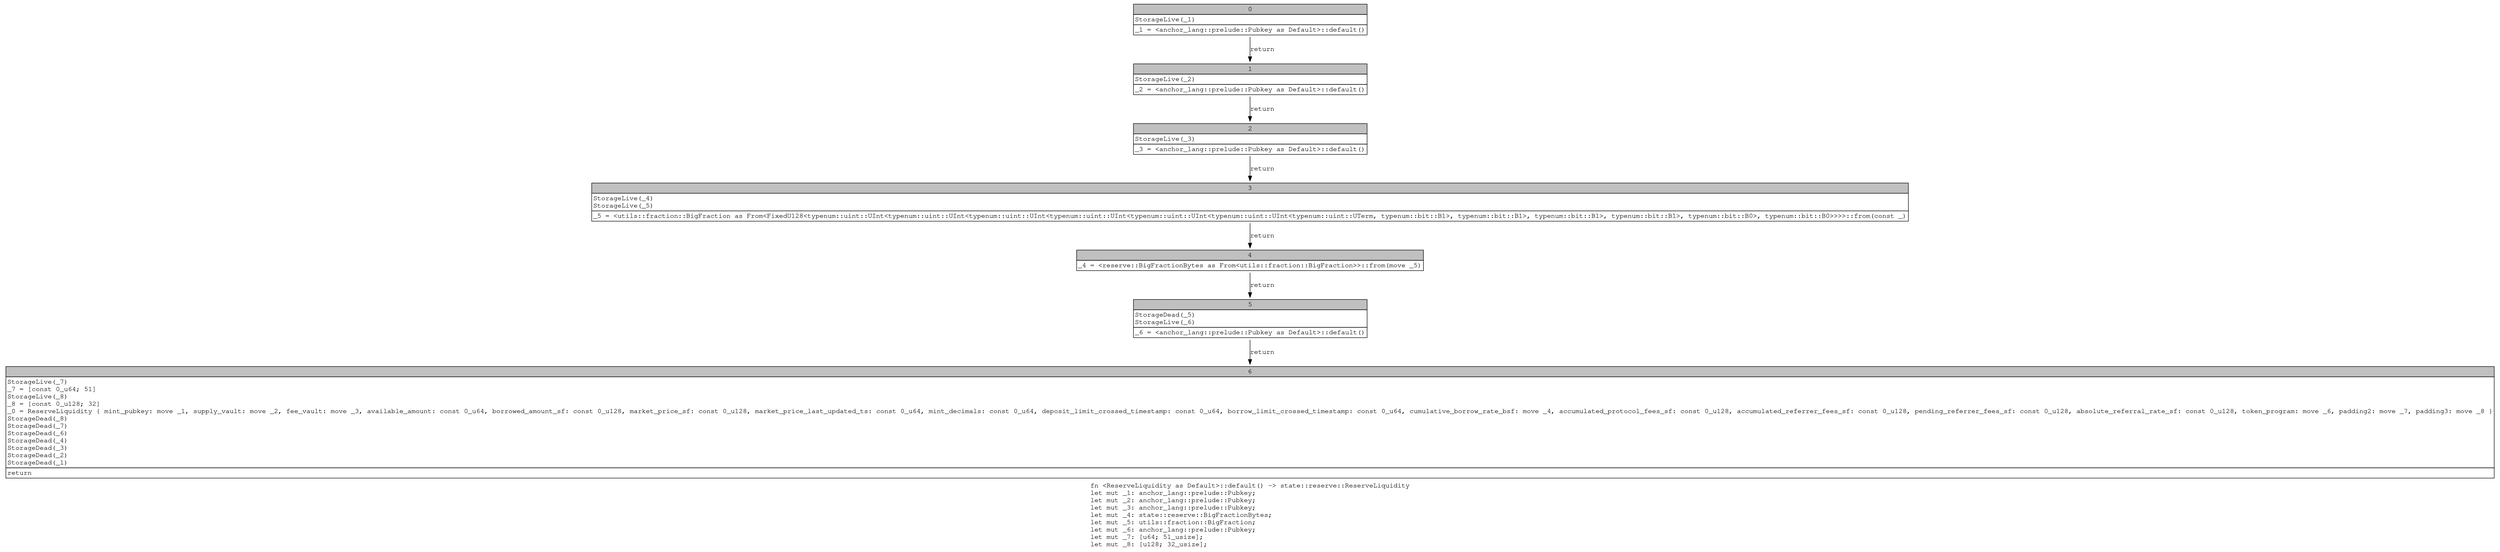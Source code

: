digraph Mir_0_1898 {
    graph [fontname="Courier, monospace"];
    node [fontname="Courier, monospace"];
    edge [fontname="Courier, monospace"];
    label=<fn &lt;ReserveLiquidity as Default&gt;::default() -&gt; state::reserve::ReserveLiquidity<br align="left"/>let mut _1: anchor_lang::prelude::Pubkey;<br align="left"/>let mut _2: anchor_lang::prelude::Pubkey;<br align="left"/>let mut _3: anchor_lang::prelude::Pubkey;<br align="left"/>let mut _4: state::reserve::BigFractionBytes;<br align="left"/>let mut _5: utils::fraction::BigFraction;<br align="left"/>let mut _6: anchor_lang::prelude::Pubkey;<br align="left"/>let mut _7: [u64; 51_usize];<br align="left"/>let mut _8: [u128; 32_usize];<br align="left"/>>;
    bb0__0_1898 [shape="none", label=<<table border="0" cellborder="1" cellspacing="0"><tr><td bgcolor="gray" align="center" colspan="1">0</td></tr><tr><td align="left" balign="left">StorageLive(_1)<br/></td></tr><tr><td align="left">_1 = &lt;anchor_lang::prelude::Pubkey as Default&gt;::default()</td></tr></table>>];
    bb1__0_1898 [shape="none", label=<<table border="0" cellborder="1" cellspacing="0"><tr><td bgcolor="gray" align="center" colspan="1">1</td></tr><tr><td align="left" balign="left">StorageLive(_2)<br/></td></tr><tr><td align="left">_2 = &lt;anchor_lang::prelude::Pubkey as Default&gt;::default()</td></tr></table>>];
    bb2__0_1898 [shape="none", label=<<table border="0" cellborder="1" cellspacing="0"><tr><td bgcolor="gray" align="center" colspan="1">2</td></tr><tr><td align="left" balign="left">StorageLive(_3)<br/></td></tr><tr><td align="left">_3 = &lt;anchor_lang::prelude::Pubkey as Default&gt;::default()</td></tr></table>>];
    bb3__0_1898 [shape="none", label=<<table border="0" cellborder="1" cellspacing="0"><tr><td bgcolor="gray" align="center" colspan="1">3</td></tr><tr><td align="left" balign="left">StorageLive(_4)<br/>StorageLive(_5)<br/></td></tr><tr><td align="left">_5 = &lt;utils::fraction::BigFraction as From&lt;FixedU128&lt;typenum::uint::UInt&lt;typenum::uint::UInt&lt;typenum::uint::UInt&lt;typenum::uint::UInt&lt;typenum::uint::UInt&lt;typenum::uint::UInt&lt;typenum::uint::UTerm, typenum::bit::B1&gt;, typenum::bit::B1&gt;, typenum::bit::B1&gt;, typenum::bit::B1&gt;, typenum::bit::B0&gt;, typenum::bit::B0&gt;&gt;&gt;&gt;::from(const _)</td></tr></table>>];
    bb4__0_1898 [shape="none", label=<<table border="0" cellborder="1" cellspacing="0"><tr><td bgcolor="gray" align="center" colspan="1">4</td></tr><tr><td align="left">_4 = &lt;reserve::BigFractionBytes as From&lt;utils::fraction::BigFraction&gt;&gt;::from(move _5)</td></tr></table>>];
    bb5__0_1898 [shape="none", label=<<table border="0" cellborder="1" cellspacing="0"><tr><td bgcolor="gray" align="center" colspan="1">5</td></tr><tr><td align="left" balign="left">StorageDead(_5)<br/>StorageLive(_6)<br/></td></tr><tr><td align="left">_6 = &lt;anchor_lang::prelude::Pubkey as Default&gt;::default()</td></tr></table>>];
    bb6__0_1898 [shape="none", label=<<table border="0" cellborder="1" cellspacing="0"><tr><td bgcolor="gray" align="center" colspan="1">6</td></tr><tr><td align="left" balign="left">StorageLive(_7)<br/>_7 = [const 0_u64; 51]<br/>StorageLive(_8)<br/>_8 = [const 0_u128; 32]<br/>_0 = ReserveLiquidity { mint_pubkey: move _1, supply_vault: move _2, fee_vault: move _3, available_amount: const 0_u64, borrowed_amount_sf: const 0_u128, market_price_sf: const 0_u128, market_price_last_updated_ts: const 0_u64, mint_decimals: const 0_u64, deposit_limit_crossed_timestamp: const 0_u64, borrow_limit_crossed_timestamp: const 0_u64, cumulative_borrow_rate_bsf: move _4, accumulated_protocol_fees_sf: const 0_u128, accumulated_referrer_fees_sf: const 0_u128, pending_referrer_fees_sf: const 0_u128, absolute_referral_rate_sf: const 0_u128, token_program: move _6, padding2: move _7, padding3: move _8 }<br/>StorageDead(_8)<br/>StorageDead(_7)<br/>StorageDead(_6)<br/>StorageDead(_4)<br/>StorageDead(_3)<br/>StorageDead(_2)<br/>StorageDead(_1)<br/></td></tr><tr><td align="left">return</td></tr></table>>];
    bb0__0_1898 -> bb1__0_1898 [label="return"];
    bb1__0_1898 -> bb2__0_1898 [label="return"];
    bb2__0_1898 -> bb3__0_1898 [label="return"];
    bb3__0_1898 -> bb4__0_1898 [label="return"];
    bb4__0_1898 -> bb5__0_1898 [label="return"];
    bb5__0_1898 -> bb6__0_1898 [label="return"];
}

